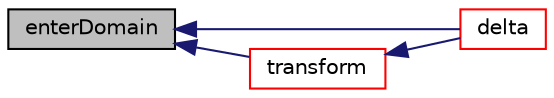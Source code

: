 digraph "enterDomain"
{
  bgcolor="transparent";
  edge [fontname="Helvetica",fontsize="10",labelfontname="Helvetica",labelfontsize="10"];
  node [fontname="Helvetica",fontsize="10",shape=record];
  rankdir="LR";
  Node1 [label="enterDomain",height=0.2,width=0.4,color="black", fillcolor="grey75", style="filled", fontcolor="black"];
  Node1 -> Node2 [dir="back",color="midnightblue",fontsize="10",style="solid",fontname="Helvetica"];
  Node2 [label="delta",height=0.2,width=0.4,color="red",URL="$a00512.html#a5dcd638bddf97b637184e48028d1edbd"];
  Node1 -> Node3 [dir="back",color="midnightblue",fontsize="10",style="solid",fontname="Helvetica"];
  Node3 [label="transform",height=0.2,width=0.4,color="red",URL="$a00512.html#a1d0884150bd9803c4d28ebaecce97692",tooltip="Apply rotation matrix to any coordinates. "];
  Node3 -> Node2 [dir="back",color="midnightblue",fontsize="10",style="solid",fontname="Helvetica"];
}
